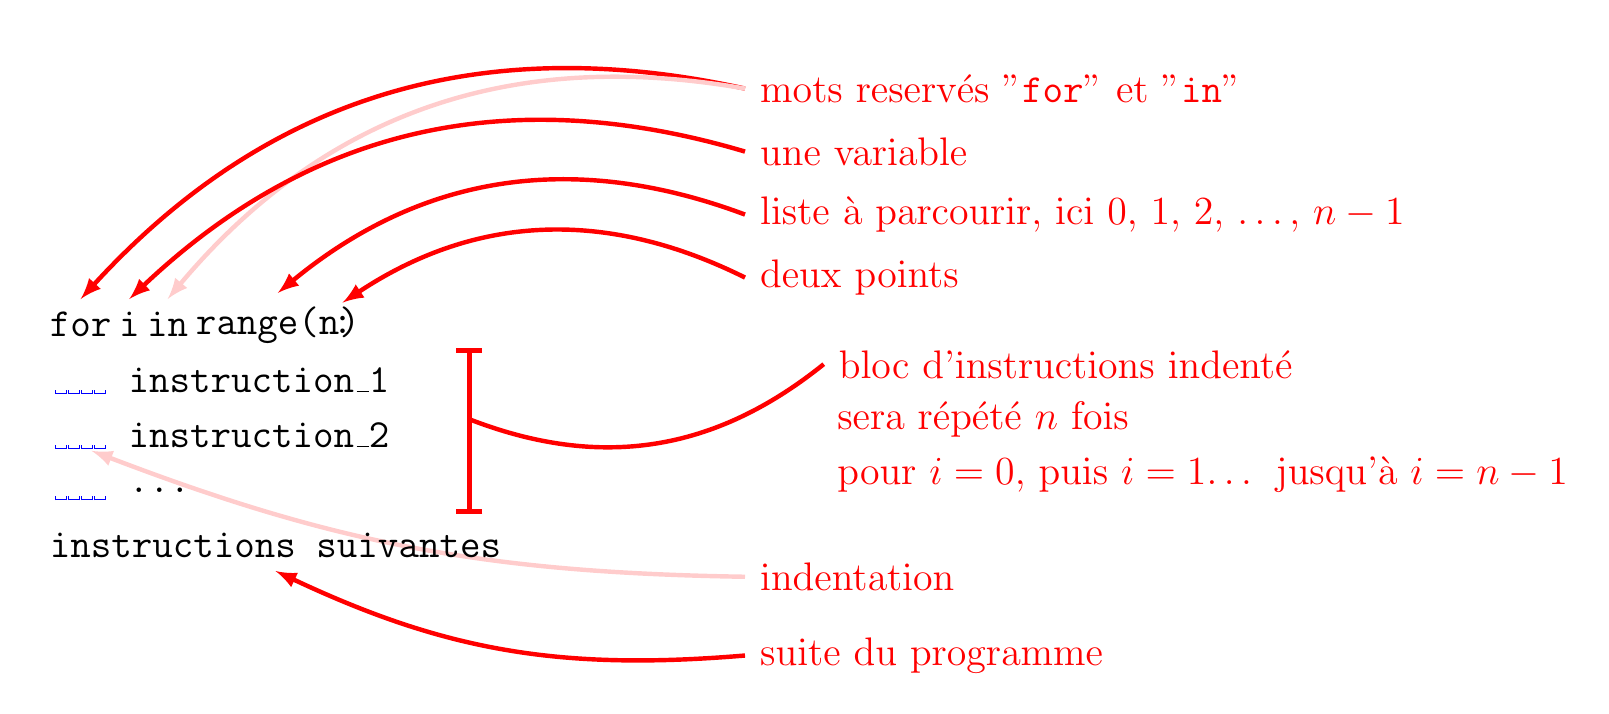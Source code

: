 \usetikzlibrary{positioning}
\begin{tikzpicture}[scale=1, every node/.style={transform shape}]
\Large
\node[right] (A) at (0,0) {\texttt{for}};
\node[right,right=-0.5em of A] (B) {\texttt{i}};
\node[right,right=-0.5em of B] (C)  {\texttt{in}};
\node[right,right=-0.5em of C] (D) {\texttt{range(n)}};
\node[right,right=-1.4em of D] (EE) {\texttt{:}};



 \draw[<-,>=latex,ultra thick, red!20]    (0.7,-1.6)  to[bend right=10] (9,-3.2) node[red,right] {indentation};


\node[right] (E) at (1,-0.7) {\texttt{instruction\_1}};
\node[right] at (1,-1.4) {\texttt{instruction\_2}};
\node[right] at (1,-2.1) {\texttt{...}};
\node[right] (F) at (0,-2.8) {\texttt{instructions suivantes}};

 \draw[<-,>=latex,ultra thick, red]  (A.north) to[bend left] (9,3) node[right] {mots reserv\'es "\texttt{for}" et "\texttt{in}"};
 \draw[<-,>=latex,ultra thick, red!20]  (C.north) to[bend left] (9,3);
 \draw[<-,>=latex,ultra thick, red]  (B.north) to[bend left] (9,2.2) node[right] {une variable};
 \draw[<-,>=latex,ultra thick, red]  (D.north) to[bend left] (9,1.4) node[right] {liste \`a parcourir, ici $0$, $1$, $2$, \ldots, $n-1$};
 \draw[<-,>=latex,ultra thick, red]  (EE.north) to[bend left] (9,0.6) node[right] {deux points};

 \draw[|-|,ultra thick, red] (5.5,-0.3)--++(0,-2.1);
 \draw[ultra thick, red]  (5.5,-1.2) to[bend right] (10,-0.5) node[right] {bloc d'instructions indent\'e};
 \node[right,red]  at (10,-1.2) {sera r\'ep\'et\'e $n$ fois};
 \node[right,red]  at (10,-1.9) {pour $i=0$, puis $i=1$\ldots{} jusqu'\`a $i=n-1$};

 \draw[<-,>=latex,ultra thick, red]    (F.south)  to[bend right=15] (9,-4.2) node[right] {suite du programme};

\node[blue,right,scale=0.8] at (0.08,-0.85) {\textvisiblespace\textvisiblespace\textvisiblespace\textvisiblespace};

\node[blue,right,scale=0.8] at (0.08,-1.55) {\textvisiblespace\textvisiblespace\textvisiblespace\textvisiblespace};

\node[blue,right,scale=0.8] at (0.08,-2.2) {\textvisiblespace\textvisiblespace\textvisiblespace\textvisiblespace};


\end{tikzpicture}
